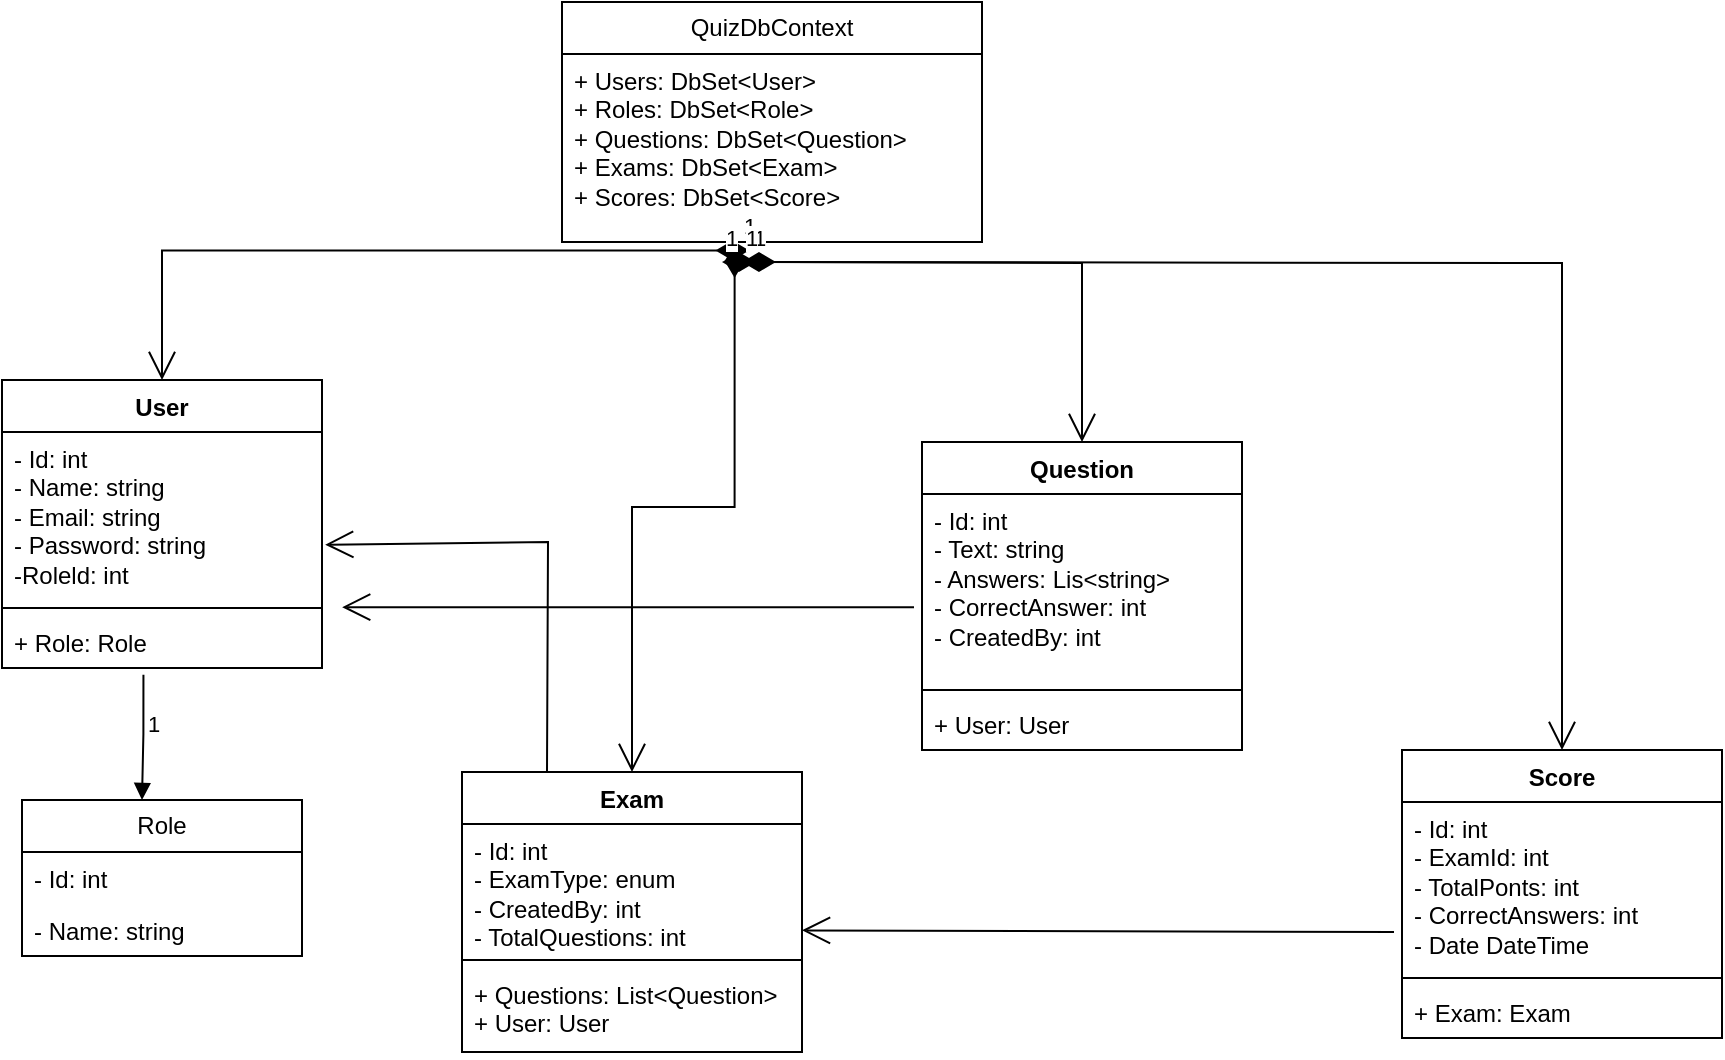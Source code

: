 <mxfile version="24.8.3">
  <diagram id="C5RBs43oDa-KdzZeNtuy" name="Page-1">
    <mxGraphModel dx="1290" dy="557" grid="1" gridSize="10" guides="1" tooltips="1" connect="1" arrows="1" fold="1" page="1" pageScale="1" pageWidth="827" pageHeight="1169" math="0" shadow="0">
      <root>
        <mxCell id="WIyWlLk6GJQsqaUBKTNV-0" />
        <mxCell id="WIyWlLk6GJQsqaUBKTNV-1" parent="WIyWlLk6GJQsqaUBKTNV-0" />
        <mxCell id="e4H0x4Xwtdk4AJO3a8ik-4" value="User" style="swimlane;fontStyle=1;align=center;verticalAlign=top;childLayout=stackLayout;horizontal=1;startSize=26;horizontalStack=0;resizeParent=1;resizeParentMax=0;resizeLast=0;collapsible=1;marginBottom=0;whiteSpace=wrap;html=1;" vertex="1" parent="WIyWlLk6GJQsqaUBKTNV-1">
          <mxGeometry x="110" y="249" width="160" height="144" as="geometry" />
        </mxCell>
        <mxCell id="e4H0x4Xwtdk4AJO3a8ik-5" value="- Id: int&amp;nbsp;&lt;div&gt;- Name: string&amp;nbsp;&lt;/div&gt;&lt;div&gt;- Email: string&lt;/div&gt;&lt;div&gt;- Password: string&lt;/div&gt;&lt;div&gt;-Roleld: int&lt;/div&gt;" style="text;strokeColor=none;fillColor=none;align=left;verticalAlign=top;spacingLeft=4;spacingRight=4;overflow=hidden;rotatable=0;points=[[0,0.5],[1,0.5]];portConstraint=eastwest;whiteSpace=wrap;html=1;" vertex="1" parent="e4H0x4Xwtdk4AJO3a8ik-4">
          <mxGeometry y="26" width="160" height="84" as="geometry" />
        </mxCell>
        <mxCell id="e4H0x4Xwtdk4AJO3a8ik-6" value="" style="line;strokeWidth=1;fillColor=none;align=left;verticalAlign=middle;spacingTop=-1;spacingLeft=3;spacingRight=3;rotatable=0;labelPosition=right;points=[];portConstraint=eastwest;strokeColor=inherit;" vertex="1" parent="e4H0x4Xwtdk4AJO3a8ik-4">
          <mxGeometry y="110" width="160" height="8" as="geometry" />
        </mxCell>
        <mxCell id="e4H0x4Xwtdk4AJO3a8ik-7" value="+ Role: Role" style="text;strokeColor=none;fillColor=none;align=left;verticalAlign=top;spacingLeft=4;spacingRight=4;overflow=hidden;rotatable=0;points=[[0,0.5],[1,0.5]];portConstraint=eastwest;whiteSpace=wrap;html=1;" vertex="1" parent="e4H0x4Xwtdk4AJO3a8ik-4">
          <mxGeometry y="118" width="160" height="26" as="geometry" />
        </mxCell>
        <mxCell id="e4H0x4Xwtdk4AJO3a8ik-8" value="Role" style="swimlane;fontStyle=0;childLayout=stackLayout;horizontal=1;startSize=26;fillColor=none;horizontalStack=0;resizeParent=1;resizeParentMax=0;resizeLast=0;collapsible=1;marginBottom=0;whiteSpace=wrap;html=1;" vertex="1" parent="WIyWlLk6GJQsqaUBKTNV-1">
          <mxGeometry x="120" y="459" width="140" height="78" as="geometry" />
        </mxCell>
        <mxCell id="e4H0x4Xwtdk4AJO3a8ik-9" value="- Id: int&lt;div&gt;&lt;br&gt;&lt;/div&gt;" style="text;strokeColor=none;fillColor=none;align=left;verticalAlign=top;spacingLeft=4;spacingRight=4;overflow=hidden;rotatable=0;points=[[0,0.5],[1,0.5]];portConstraint=eastwest;whiteSpace=wrap;html=1;" vertex="1" parent="e4H0x4Xwtdk4AJO3a8ik-8">
          <mxGeometry y="26" width="140" height="26" as="geometry" />
        </mxCell>
        <mxCell id="e4H0x4Xwtdk4AJO3a8ik-10" value="- Name: string" style="text;strokeColor=none;fillColor=none;align=left;verticalAlign=top;spacingLeft=4;spacingRight=4;overflow=hidden;rotatable=0;points=[[0,0.5],[1,0.5]];portConstraint=eastwest;whiteSpace=wrap;html=1;" vertex="1" parent="e4H0x4Xwtdk4AJO3a8ik-8">
          <mxGeometry y="52" width="140" height="26" as="geometry" />
        </mxCell>
        <mxCell id="e4H0x4Xwtdk4AJO3a8ik-16" value="" style="endArrow=block;endFill=1;html=1;edgeStyle=orthogonalEdgeStyle;align=left;verticalAlign=top;rounded=0;exitX=0.442;exitY=1.131;exitDx=0;exitDy=0;exitPerimeter=0;" edge="1" parent="WIyWlLk6GJQsqaUBKTNV-1" source="e4H0x4Xwtdk4AJO3a8ik-7">
          <mxGeometry x="-1" relative="1" as="geometry">
            <mxPoint x="230" y="439" as="sourcePoint" />
            <mxPoint x="180" y="459" as="targetPoint" />
            <Array as="points">
              <mxPoint x="181" y="426" />
              <mxPoint x="180" y="459" />
            </Array>
          </mxGeometry>
        </mxCell>
        <mxCell id="e4H0x4Xwtdk4AJO3a8ik-17" value="1" style="edgeLabel;resizable=0;html=1;align=left;verticalAlign=bottom;" connectable="0" vertex="1" parent="e4H0x4Xwtdk4AJO3a8ik-16">
          <mxGeometry x="-1" relative="1" as="geometry">
            <mxPoint y="33" as="offset" />
          </mxGeometry>
        </mxCell>
        <mxCell id="e4H0x4Xwtdk4AJO3a8ik-18" value="Question" style="swimlane;fontStyle=1;align=center;verticalAlign=top;childLayout=stackLayout;horizontal=1;startSize=26;horizontalStack=0;resizeParent=1;resizeParentMax=0;resizeLast=0;collapsible=1;marginBottom=0;whiteSpace=wrap;html=1;" vertex="1" parent="WIyWlLk6GJQsqaUBKTNV-1">
          <mxGeometry x="570" y="280" width="160" height="154" as="geometry" />
        </mxCell>
        <mxCell id="e4H0x4Xwtdk4AJO3a8ik-19" value="- Id: int&lt;div&gt;- Text: string&lt;/div&gt;&lt;div&gt;- Answers: Lis&amp;lt;string&amp;gt;&lt;/div&gt;&lt;div&gt;- CorrectAnswer: int&lt;/div&gt;&lt;div&gt;- CreatedBy: int&lt;/div&gt;" style="text;strokeColor=none;fillColor=none;align=left;verticalAlign=top;spacingLeft=4;spacingRight=4;overflow=hidden;rotatable=0;points=[[0,0.5],[1,0.5]];portConstraint=eastwest;whiteSpace=wrap;html=1;" vertex="1" parent="e4H0x4Xwtdk4AJO3a8ik-18">
          <mxGeometry y="26" width="160" height="94" as="geometry" />
        </mxCell>
        <mxCell id="e4H0x4Xwtdk4AJO3a8ik-20" value="" style="line;strokeWidth=1;fillColor=none;align=left;verticalAlign=middle;spacingTop=-1;spacingLeft=3;spacingRight=3;rotatable=0;labelPosition=right;points=[];portConstraint=eastwest;strokeColor=inherit;" vertex="1" parent="e4H0x4Xwtdk4AJO3a8ik-18">
          <mxGeometry y="120" width="160" height="8" as="geometry" />
        </mxCell>
        <mxCell id="e4H0x4Xwtdk4AJO3a8ik-21" value="+ User: User" style="text;strokeColor=none;fillColor=none;align=left;verticalAlign=top;spacingLeft=4;spacingRight=4;overflow=hidden;rotatable=0;points=[[0,0.5],[1,0.5]];portConstraint=eastwest;whiteSpace=wrap;html=1;" vertex="1" parent="e4H0x4Xwtdk4AJO3a8ik-18">
          <mxGeometry y="128" width="160" height="26" as="geometry" />
        </mxCell>
        <mxCell id="e4H0x4Xwtdk4AJO3a8ik-23" value="Exam" style="swimlane;fontStyle=1;align=center;verticalAlign=top;childLayout=stackLayout;horizontal=1;startSize=26;horizontalStack=0;resizeParent=1;resizeParentMax=0;resizeLast=0;collapsible=1;marginBottom=0;whiteSpace=wrap;html=1;" vertex="1" parent="WIyWlLk6GJQsqaUBKTNV-1">
          <mxGeometry x="340" y="445" width="170" height="140" as="geometry" />
        </mxCell>
        <mxCell id="e4H0x4Xwtdk4AJO3a8ik-24" value="- Id: int&lt;div&gt;- ExamType: enum&lt;/div&gt;&lt;div&gt;- CreatedBy: int&lt;/div&gt;&lt;div&gt;- TotalQuestions: int&lt;/div&gt;" style="text;strokeColor=none;fillColor=none;align=left;verticalAlign=top;spacingLeft=4;spacingRight=4;overflow=hidden;rotatable=0;points=[[0,0.5],[1,0.5]];portConstraint=eastwest;whiteSpace=wrap;html=1;" vertex="1" parent="e4H0x4Xwtdk4AJO3a8ik-23">
          <mxGeometry y="26" width="170" height="64" as="geometry" />
        </mxCell>
        <mxCell id="e4H0x4Xwtdk4AJO3a8ik-25" value="" style="line;strokeWidth=1;fillColor=none;align=left;verticalAlign=middle;spacingTop=-1;spacingLeft=3;spacingRight=3;rotatable=0;labelPosition=right;points=[];portConstraint=eastwest;strokeColor=inherit;" vertex="1" parent="e4H0x4Xwtdk4AJO3a8ik-23">
          <mxGeometry y="90" width="170" height="8" as="geometry" />
        </mxCell>
        <mxCell id="e4H0x4Xwtdk4AJO3a8ik-26" value="+ Questions: List&amp;lt;Question&lt;span style=&quot;background-color: initial;&quot;&gt;&amp;gt;&lt;/span&gt;&lt;div&gt;&lt;span style=&quot;background-color: initial;&quot;&gt;+ User: User&lt;/span&gt;&lt;/div&gt;" style="text;strokeColor=none;fillColor=none;align=left;verticalAlign=top;spacingLeft=4;spacingRight=4;overflow=hidden;rotatable=0;points=[[0,0.5],[1,0.5]];portConstraint=eastwest;whiteSpace=wrap;html=1;" vertex="1" parent="e4H0x4Xwtdk4AJO3a8ik-23">
          <mxGeometry y="98" width="170" height="42" as="geometry" />
        </mxCell>
        <mxCell id="e4H0x4Xwtdk4AJO3a8ik-27" value="Score" style="swimlane;fontStyle=1;align=center;verticalAlign=top;childLayout=stackLayout;horizontal=1;startSize=26;horizontalStack=0;resizeParent=1;resizeParentMax=0;resizeLast=0;collapsible=1;marginBottom=0;whiteSpace=wrap;html=1;" vertex="1" parent="WIyWlLk6GJQsqaUBKTNV-1">
          <mxGeometry x="810" y="434" width="160" height="144" as="geometry" />
        </mxCell>
        <mxCell id="e4H0x4Xwtdk4AJO3a8ik-28" value="- Id: int&lt;div&gt;- ExamId: int&lt;/div&gt;&lt;div&gt;- TotalPonts: int&lt;/div&gt;&lt;div&gt;- CorrectAnswers: int&lt;/div&gt;&lt;div&gt;- Date DateTime&lt;/div&gt;" style="text;strokeColor=none;fillColor=none;align=left;verticalAlign=top;spacingLeft=4;spacingRight=4;overflow=hidden;rotatable=0;points=[[0,0.5],[1,0.5]];portConstraint=eastwest;whiteSpace=wrap;html=1;" vertex="1" parent="e4H0x4Xwtdk4AJO3a8ik-27">
          <mxGeometry y="26" width="160" height="84" as="geometry" />
        </mxCell>
        <mxCell id="e4H0x4Xwtdk4AJO3a8ik-29" value="" style="line;strokeWidth=1;fillColor=none;align=left;verticalAlign=middle;spacingTop=-1;spacingLeft=3;spacingRight=3;rotatable=0;labelPosition=right;points=[];portConstraint=eastwest;strokeColor=inherit;" vertex="1" parent="e4H0x4Xwtdk4AJO3a8ik-27">
          <mxGeometry y="110" width="160" height="8" as="geometry" />
        </mxCell>
        <mxCell id="e4H0x4Xwtdk4AJO3a8ik-30" value="+ Exam: Exam" style="text;strokeColor=none;fillColor=none;align=left;verticalAlign=top;spacingLeft=4;spacingRight=4;overflow=hidden;rotatable=0;points=[[0,0.5],[1,0.5]];portConstraint=eastwest;whiteSpace=wrap;html=1;" vertex="1" parent="e4H0x4Xwtdk4AJO3a8ik-27">
          <mxGeometry y="118" width="160" height="26" as="geometry" />
        </mxCell>
        <mxCell id="e4H0x4Xwtdk4AJO3a8ik-31" value="QuizDbContext" style="swimlane;fontStyle=0;childLayout=stackLayout;horizontal=1;startSize=26;fillColor=none;horizontalStack=0;resizeParent=1;resizeParentMax=0;resizeLast=0;collapsible=1;marginBottom=0;whiteSpace=wrap;html=1;" vertex="1" parent="WIyWlLk6GJQsqaUBKTNV-1">
          <mxGeometry x="390" y="60" width="210" height="120" as="geometry" />
        </mxCell>
        <mxCell id="e4H0x4Xwtdk4AJO3a8ik-32" value="+ Users: DbSet&amp;lt;User&amp;gt;&lt;div&gt;+ Roles: DbSet&amp;lt;Role&amp;gt;&lt;/div&gt;&lt;div&gt;+ Questions: DbSet&amp;lt;Question&amp;gt;&lt;/div&gt;&lt;div&gt;+ Exams: DbSet&amp;lt;Exam&amp;gt;&lt;/div&gt;&lt;div&gt;+ Scores: DbSet&amp;lt;Score&amp;gt;&lt;/div&gt;" style="text;strokeColor=none;fillColor=none;align=left;verticalAlign=top;spacingLeft=4;spacingRight=4;overflow=hidden;rotatable=0;points=[[0,0.5],[1,0.5]];portConstraint=eastwest;whiteSpace=wrap;html=1;" vertex="1" parent="e4H0x4Xwtdk4AJO3a8ik-31">
          <mxGeometry y="26" width="210" height="94" as="geometry" />
        </mxCell>
        <mxCell id="e4H0x4Xwtdk4AJO3a8ik-36" value="1" style="endArrow=open;html=1;endSize=12;startArrow=diamondThin;startSize=14;startFill=1;edgeStyle=orthogonalEdgeStyle;align=left;verticalAlign=bottom;rounded=0;exitX=0.446;exitY=1.045;exitDx=0;exitDy=0;exitPerimeter=0;entryX=0.5;entryY=0;entryDx=0;entryDy=0;" edge="1" parent="WIyWlLk6GJQsqaUBKTNV-1" source="e4H0x4Xwtdk4AJO3a8ik-32" target="e4H0x4Xwtdk4AJO3a8ik-4">
          <mxGeometry x="-1" y="3" relative="1" as="geometry">
            <mxPoint x="460" y="240" as="sourcePoint" />
            <mxPoint x="620" y="240" as="targetPoint" />
          </mxGeometry>
        </mxCell>
        <mxCell id="e4H0x4Xwtdk4AJO3a8ik-37" value="1" style="endArrow=open;html=1;endSize=12;startArrow=diamondThin;startSize=14;startFill=1;edgeStyle=orthogonalEdgeStyle;align=left;verticalAlign=bottom;rounded=0;exitX=0.411;exitY=1.011;exitDx=0;exitDy=0;exitPerimeter=0;entryX=0.5;entryY=0;entryDx=0;entryDy=0;" edge="1" parent="WIyWlLk6GJQsqaUBKTNV-1" source="e4H0x4Xwtdk4AJO3a8ik-32" target="e4H0x4Xwtdk4AJO3a8ik-23">
          <mxGeometry x="-1" y="3" relative="1" as="geometry">
            <mxPoint x="610" y="300" as="sourcePoint" />
            <mxPoint x="770" y="300" as="targetPoint" />
          </mxGeometry>
        </mxCell>
        <mxCell id="e4H0x4Xwtdk4AJO3a8ik-38" value="1" style="endArrow=open;html=1;endSize=12;startArrow=diamondThin;startSize=14;startFill=1;edgeStyle=orthogonalEdgeStyle;align=left;verticalAlign=bottom;rounded=0;entryX=0.5;entryY=0;entryDx=0;entryDy=0;" edge="1" parent="WIyWlLk6GJQsqaUBKTNV-1" target="e4H0x4Xwtdk4AJO3a8ik-18">
          <mxGeometry x="-1" y="3" relative="1" as="geometry">
            <mxPoint x="470" y="190" as="sourcePoint" />
            <mxPoint x="770" y="300" as="targetPoint" />
          </mxGeometry>
        </mxCell>
        <mxCell id="e4H0x4Xwtdk4AJO3a8ik-39" value="1" style="endArrow=open;html=1;endSize=12;startArrow=diamondThin;startSize=14;startFill=1;edgeStyle=orthogonalEdgeStyle;align=left;verticalAlign=bottom;rounded=0;entryX=0.5;entryY=0;entryDx=0;entryDy=0;" edge="1" parent="WIyWlLk6GJQsqaUBKTNV-1" target="e4H0x4Xwtdk4AJO3a8ik-27">
          <mxGeometry x="-1" y="3" relative="1" as="geometry">
            <mxPoint x="480" y="190" as="sourcePoint" />
            <mxPoint x="770" y="300" as="targetPoint" />
          </mxGeometry>
        </mxCell>
        <mxCell id="e4H0x4Xwtdk4AJO3a8ik-40" value="" style="endArrow=open;endFill=1;endSize=12;html=1;rounded=0;exitX=-0.025;exitY=0.602;exitDx=0;exitDy=0;exitPerimeter=0;entryX=1.063;entryY=1.043;entryDx=0;entryDy=0;entryPerimeter=0;" edge="1" parent="WIyWlLk6GJQsqaUBKTNV-1" source="e4H0x4Xwtdk4AJO3a8ik-19" target="e4H0x4Xwtdk4AJO3a8ik-5">
          <mxGeometry width="160" relative="1" as="geometry">
            <mxPoint x="610" y="400" as="sourcePoint" />
            <mxPoint x="770" y="400" as="targetPoint" />
          </mxGeometry>
        </mxCell>
        <mxCell id="e4H0x4Xwtdk4AJO3a8ik-41" value="" style="endArrow=open;endFill=1;endSize=12;html=1;rounded=0;exitX=0.25;exitY=0;exitDx=0;exitDy=0;entryX=1.01;entryY=0.671;entryDx=0;entryDy=0;entryPerimeter=0;" edge="1" parent="WIyWlLk6GJQsqaUBKTNV-1" source="e4H0x4Xwtdk4AJO3a8ik-23" target="e4H0x4Xwtdk4AJO3a8ik-5">
          <mxGeometry width="160" relative="1" as="geometry">
            <mxPoint x="610" y="400" as="sourcePoint" />
            <mxPoint x="383" y="250" as="targetPoint" />
            <Array as="points">
              <mxPoint x="383" y="330" />
            </Array>
          </mxGeometry>
        </mxCell>
        <mxCell id="e4H0x4Xwtdk4AJO3a8ik-42" value="" style="endArrow=open;endFill=1;endSize=12;html=1;rounded=0;exitX=-0.025;exitY=0.774;exitDx=0;exitDy=0;exitPerimeter=0;entryX=1;entryY=0.831;entryDx=0;entryDy=0;entryPerimeter=0;" edge="1" parent="WIyWlLk6GJQsqaUBKTNV-1" source="e4H0x4Xwtdk4AJO3a8ik-28" target="e4H0x4Xwtdk4AJO3a8ik-24">
          <mxGeometry width="160" relative="1" as="geometry">
            <mxPoint x="610" y="400" as="sourcePoint" />
            <mxPoint x="770" y="400" as="targetPoint" />
          </mxGeometry>
        </mxCell>
      </root>
    </mxGraphModel>
  </diagram>
</mxfile>
